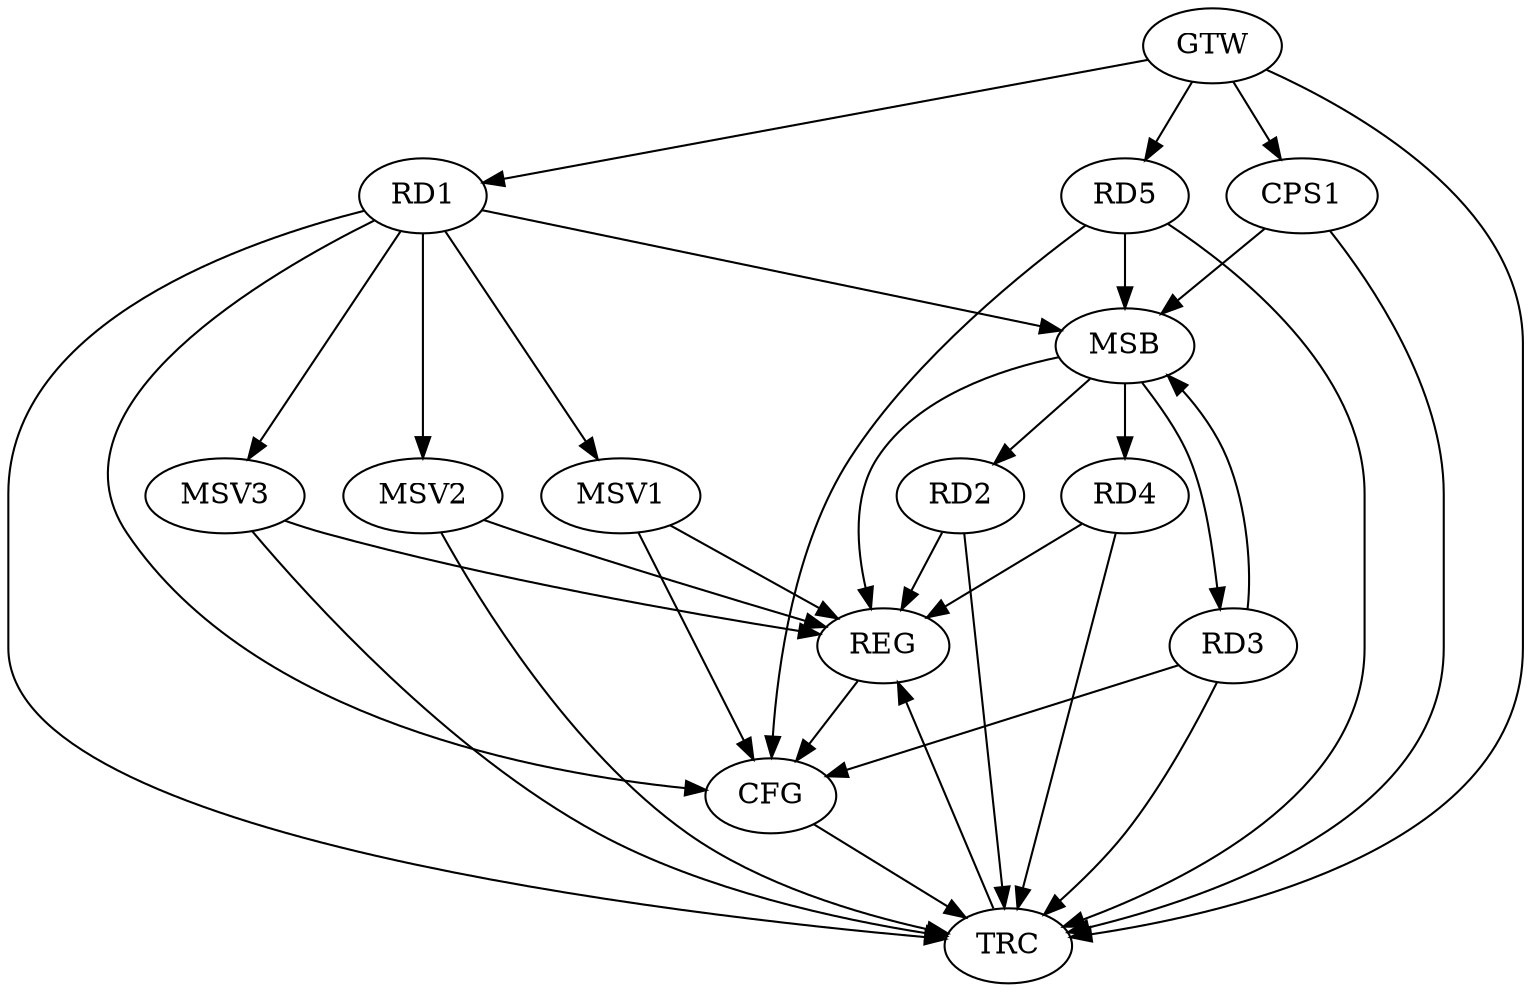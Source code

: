 strict digraph G {
  RD1 [ label="RD1" ];
  RD2 [ label="RD2" ];
  RD3 [ label="RD3" ];
  RD4 [ label="RD4" ];
  RD5 [ label="RD5" ];
  CPS1 [ label="CPS1" ];
  GTW [ label="GTW" ];
  REG [ label="REG" ];
  MSB [ label="MSB" ];
  CFG [ label="CFG" ];
  TRC [ label="TRC" ];
  MSV1 [ label="MSV1" ];
  MSV2 [ label="MSV2" ];
  MSV3 [ label="MSV3" ];
  GTW -> RD1;
  GTW -> RD5;
  GTW -> CPS1;
  RD2 -> REG;
  RD4 -> REG;
  RD1 -> MSB;
  MSB -> RD4;
  MSB -> REG;
  RD3 -> MSB;
  RD5 -> MSB;
  MSB -> RD2;
  CPS1 -> MSB;
  MSB -> RD3;
  RD1 -> CFG;
  RD5 -> CFG;
  RD3 -> CFG;
  REG -> CFG;
  RD1 -> TRC;
  RD2 -> TRC;
  RD3 -> TRC;
  RD4 -> TRC;
  RD5 -> TRC;
  CPS1 -> TRC;
  GTW -> TRC;
  CFG -> TRC;
  TRC -> REG;
  RD1 -> MSV1;
  MSV1 -> REG;
  MSV1 -> CFG;
  RD1 -> MSV2;
  MSV2 -> REG;
  MSV2 -> TRC;
  RD1 -> MSV3;
  MSV3 -> REG;
  MSV3 -> TRC;
}
